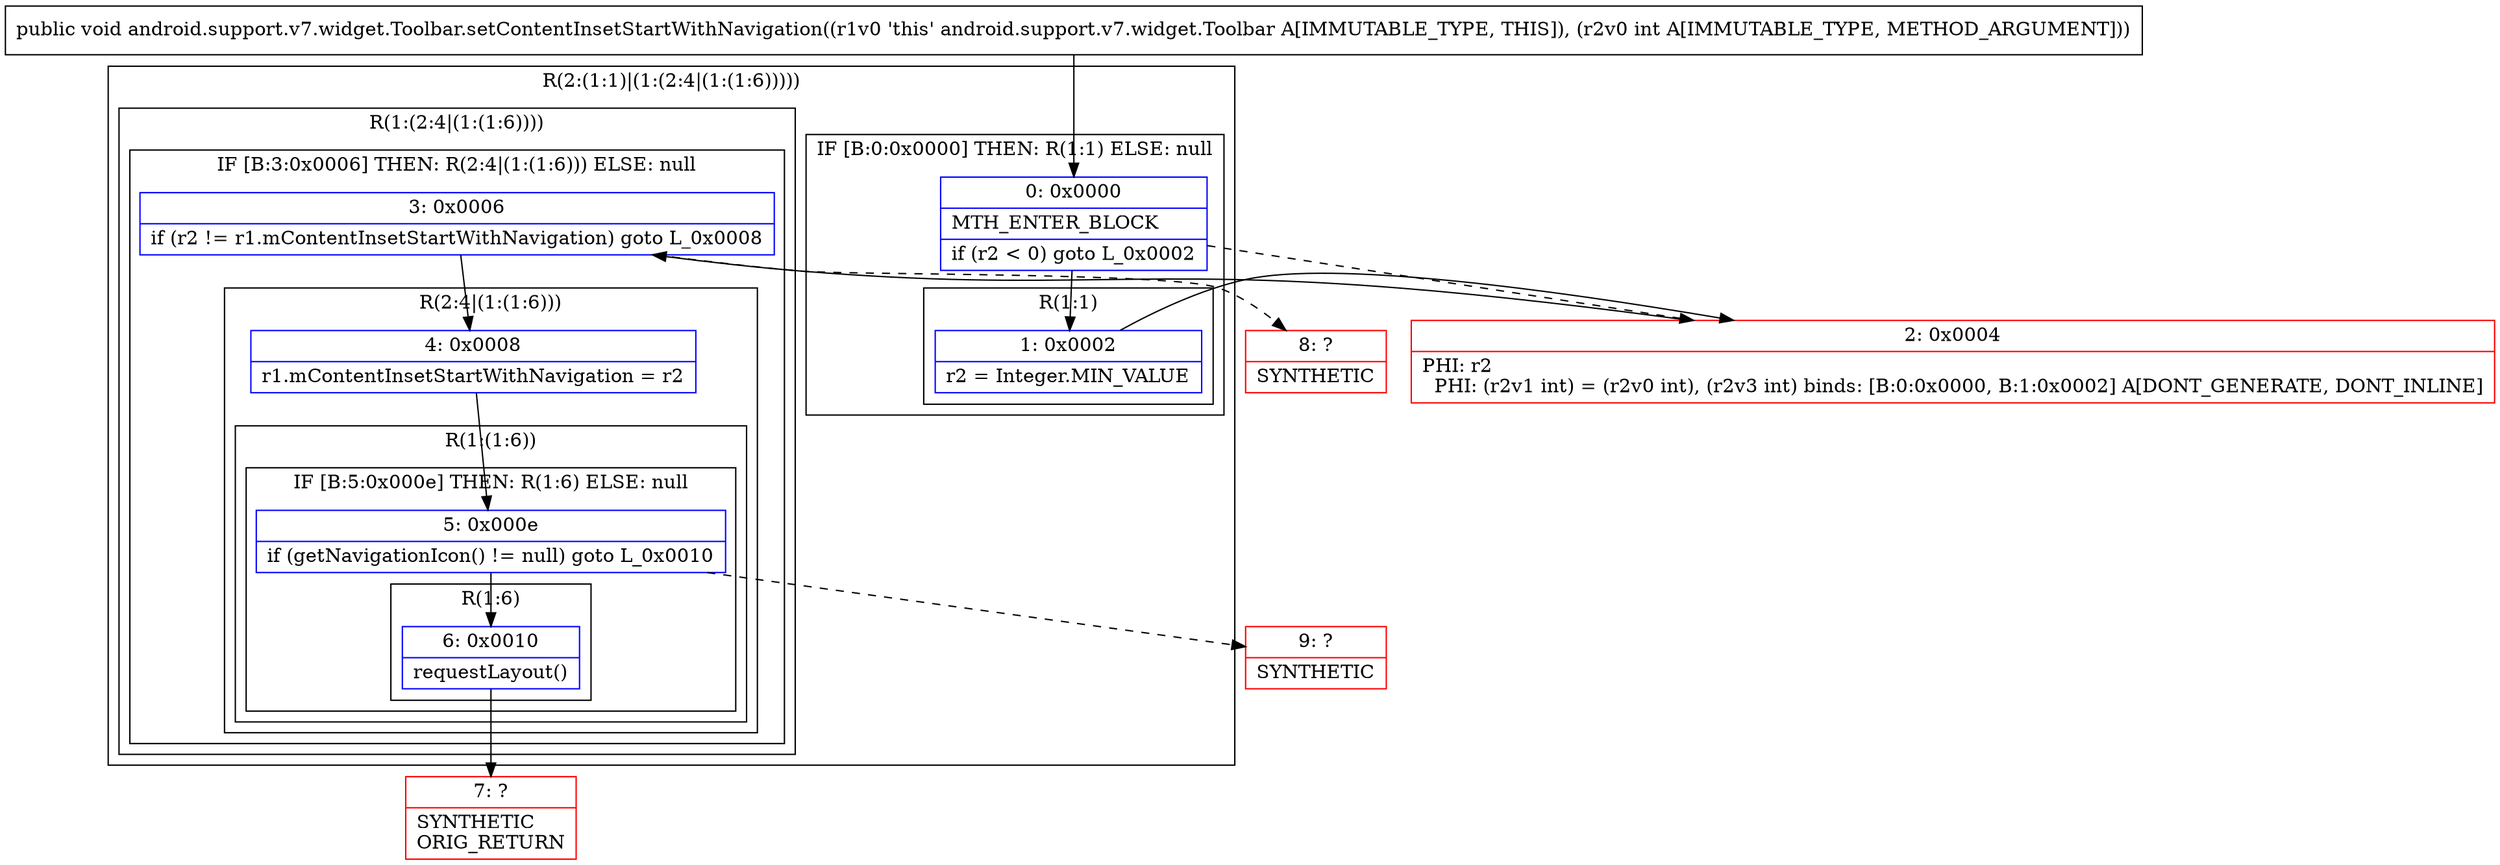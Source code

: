 digraph "CFG forandroid.support.v7.widget.Toolbar.setContentInsetStartWithNavigation(I)V" {
subgraph cluster_Region_2131445477 {
label = "R(2:(1:1)|(1:(2:4|(1:(1:6)))))";
node [shape=record,color=blue];
subgraph cluster_IfRegion_849971615 {
label = "IF [B:0:0x0000] THEN: R(1:1) ELSE: null";
node [shape=record,color=blue];
Node_0 [shape=record,label="{0\:\ 0x0000|MTH_ENTER_BLOCK\l|if (r2 \< 0) goto L_0x0002\l}"];
subgraph cluster_Region_1591911084 {
label = "R(1:1)";
node [shape=record,color=blue];
Node_1 [shape=record,label="{1\:\ 0x0002|r2 = Integer.MIN_VALUE\l}"];
}
}
subgraph cluster_Region_38587622 {
label = "R(1:(2:4|(1:(1:6))))";
node [shape=record,color=blue];
subgraph cluster_IfRegion_659922468 {
label = "IF [B:3:0x0006] THEN: R(2:4|(1:(1:6))) ELSE: null";
node [shape=record,color=blue];
Node_3 [shape=record,label="{3\:\ 0x0006|if (r2 != r1.mContentInsetStartWithNavigation) goto L_0x0008\l}"];
subgraph cluster_Region_1506676256 {
label = "R(2:4|(1:(1:6)))";
node [shape=record,color=blue];
Node_4 [shape=record,label="{4\:\ 0x0008|r1.mContentInsetStartWithNavigation = r2\l}"];
subgraph cluster_Region_309473399 {
label = "R(1:(1:6))";
node [shape=record,color=blue];
subgraph cluster_IfRegion_1983767843 {
label = "IF [B:5:0x000e] THEN: R(1:6) ELSE: null";
node [shape=record,color=blue];
Node_5 [shape=record,label="{5\:\ 0x000e|if (getNavigationIcon() != null) goto L_0x0010\l}"];
subgraph cluster_Region_2098393470 {
label = "R(1:6)";
node [shape=record,color=blue];
Node_6 [shape=record,label="{6\:\ 0x0010|requestLayout()\l}"];
}
}
}
}
}
}
}
Node_2 [shape=record,color=red,label="{2\:\ 0x0004|PHI: r2 \l  PHI: (r2v1 int) = (r2v0 int), (r2v3 int) binds: [B:0:0x0000, B:1:0x0002] A[DONT_GENERATE, DONT_INLINE]\l}"];
Node_7 [shape=record,color=red,label="{7\:\ ?|SYNTHETIC\lORIG_RETURN\l}"];
Node_8 [shape=record,color=red,label="{8\:\ ?|SYNTHETIC\l}"];
Node_9 [shape=record,color=red,label="{9\:\ ?|SYNTHETIC\l}"];
MethodNode[shape=record,label="{public void android.support.v7.widget.Toolbar.setContentInsetStartWithNavigation((r1v0 'this' android.support.v7.widget.Toolbar A[IMMUTABLE_TYPE, THIS]), (r2v0 int A[IMMUTABLE_TYPE, METHOD_ARGUMENT])) }"];
MethodNode -> Node_0;
Node_0 -> Node_1;
Node_0 -> Node_2[style=dashed];
Node_1 -> Node_2;
Node_3 -> Node_4;
Node_3 -> Node_8[style=dashed];
Node_4 -> Node_5;
Node_5 -> Node_6;
Node_5 -> Node_9[style=dashed];
Node_6 -> Node_7;
Node_2 -> Node_3;
}

